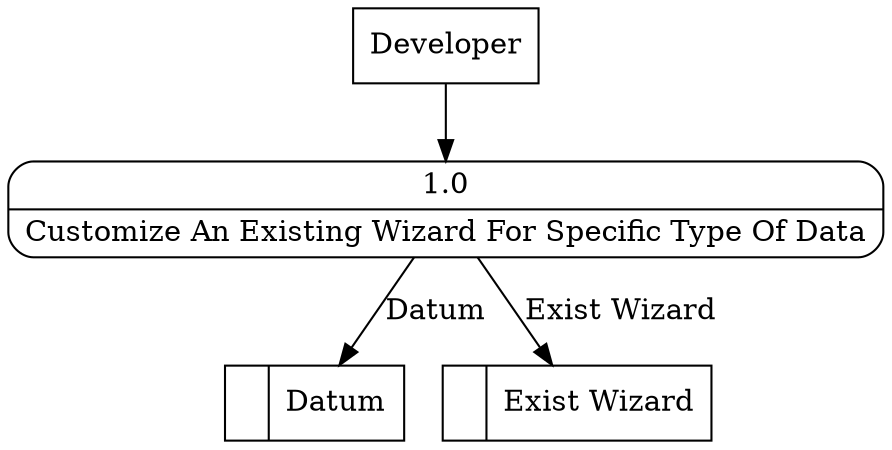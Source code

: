 digraph dfd2{ 
node[shape=record]
200 [label="<f0>  |<f1> Datum " ];
201 [label="<f0>  |<f1> Exist Wizard " ];
202 [label="Developer" shape=box];
203 [label="{<f0> 1.0|<f1> Customize An Existing Wizard For Specific Type Of Data }" shape=Mrecord];
202 -> 203
203 -> 201 [label="Exist Wizard"]
203 -> 200 [label="Datum"]
}